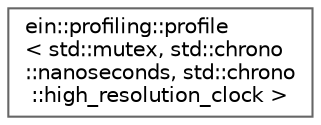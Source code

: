 digraph "Graphical Class Hierarchy"
{
 // INTERACTIVE_SVG=YES
 // LATEX_PDF_SIZE
  bgcolor="transparent";
  edge [fontname=Helvetica,fontsize=10,labelfontname=Helvetica,labelfontsize=10];
  node [fontname=Helvetica,fontsize=10,shape=box,height=0.2,width=0.4];
  rankdir="LR";
  Node0 [id="Node000000",label="ein::profiling::profile\l\< std::mutex, std::chrono\l::nanoseconds, std::chrono\l::high_resolution_clock \>",height=0.2,width=0.4,color="grey40", fillcolor="white", style="filled",URL="$structein_1_1profiling_1_1profile.html",tooltip=" "];
}
